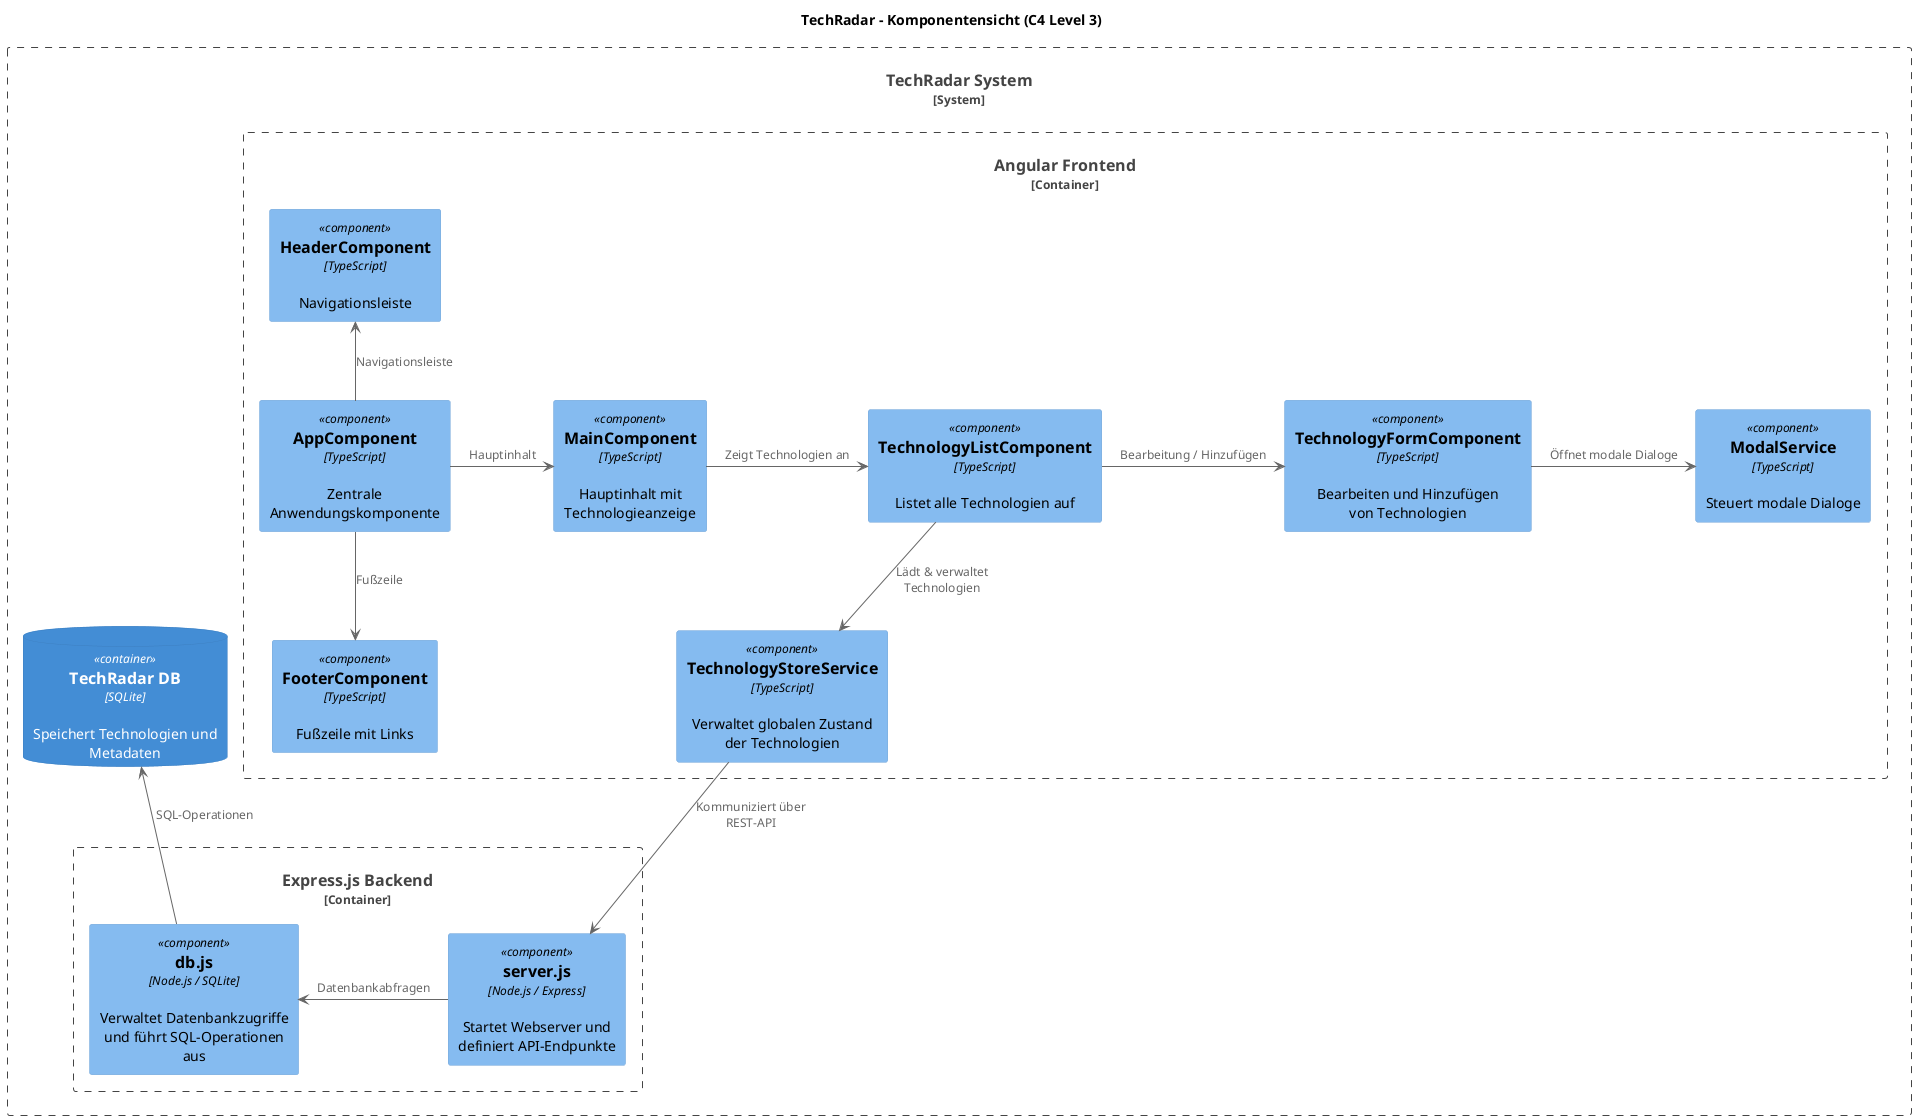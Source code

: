 @startuml
!include <C4/C4_Component>

title TechRadar - Komponentensicht (C4 Level 3)

System_Boundary(boundary, "TechRadar System") {

    ' Frontend-Struktur
    Container_Boundary(web, "Angular Frontend") {
        Component(appComponent, "AppComponent", "TypeScript", "Zentrale Anwendungskomponente")
        
        ' UI-Komponenten
        Component(headerComponent, "HeaderComponent", "TypeScript", "Navigationsleiste")
        Component(mainComponent, "MainComponent", "TypeScript", "Hauptinhalt mit Technologieanzeige")
        Component(footerComponent, "FooterComponent", "TypeScript", "Fußzeile mit Links")

        ' Technologieverwaltung
        Component(technologyList, "TechnologyListComponent", "TypeScript", "Listet alle Technologien auf")
        Component(technologyForm, "TechnologyFormComponent", "TypeScript", "Bearbeiten und Hinzufügen von Technologien")
        
        ' Dienste und State Management
        Component(modalService, "ModalService", "TypeScript", "Steuert modale Dialoge")
        Component(technologyStore, "TechnologyStoreService", "TypeScript", "Verwaltet globalen Zustand der Technologien")
    }

    ' Backend-Struktur
    Container_Boundary(api, "Express.js Backend") {
        Component(server, "server.js", "Node.js / Express", "Startet Webserver und definiert API-Endpunkte")
        Component(dbModule, "db.js", "Node.js / SQLite", "Verwaltet Datenbankzugriffe und führt SQL-Operationen aus")
    }

    ' Datenbank
    ContainerDb(db, "TechRadar DB", "SQLite", "Speichert Technologien und Metadaten")
}

' Strukturierte Verbindungen
appComponent -up-> headerComponent : "Navigationsleiste"
appComponent -> mainComponent : "Hauptinhalt"
appComponent -down-> footerComponent : "Fußzeile"

mainComponent -> technologyList : "Zeigt Technologien an"
technologyList -> technologyForm : "Bearbeitung / Hinzufügen"
technologyList -down-> technologyStore : "Lädt & verwaltet Technologien"

technologyForm -> modalService : "Öffnet modale Dialoge"
technologyStore -down-> server : "Kommuniziert über REST-API"
server -> dbModule : "Datenbankabfragen"
dbModule -up-> db : "SQL-Operationen"

@enduml
